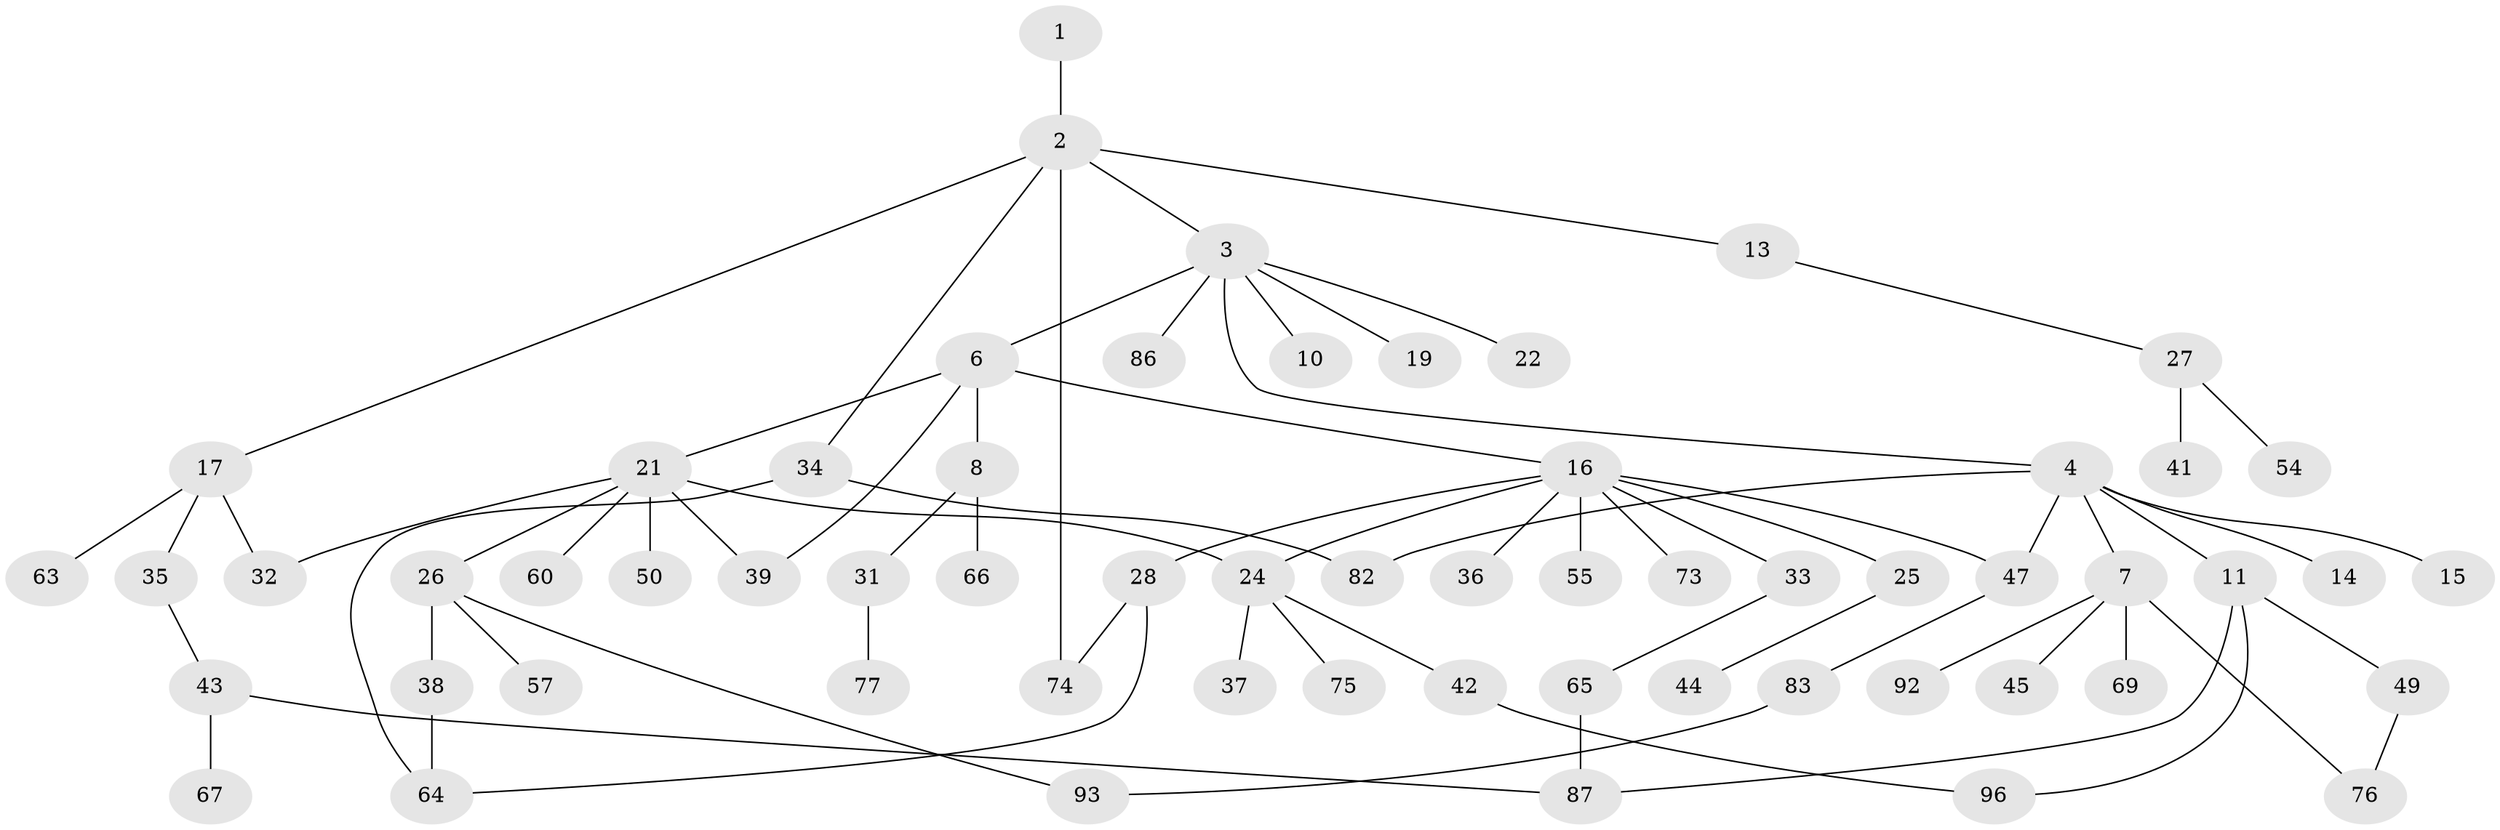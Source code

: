 // original degree distribution, {2: 0.3020833333333333, 4: 0.09375, 8: 0.010416666666666666, 5: 0.03125, 6: 0.03125, 3: 0.16666666666666666, 1: 0.3645833333333333}
// Generated by graph-tools (version 1.1) at 2025/10/02/27/25 16:10:55]
// undirected, 61 vertices, 73 edges
graph export_dot {
graph [start="1"]
  node [color=gray90,style=filled];
  1 [super="+68"];
  2 [super="+5"];
  3 [super="+94"];
  4 [super="+9"];
  6 [super="+23"];
  7 [super="+56"];
  8 [super="+12"];
  10 [super="+40"];
  11 [super="+18"];
  13;
  14;
  15 [super="+88"];
  16 [super="+20"];
  17 [super="+58"];
  19;
  21 [super="+30"];
  22 [super="+52"];
  24 [super="+29"];
  25 [super="+79"];
  26 [super="+51"];
  27;
  28 [super="+71"];
  31 [super="+53"];
  32 [super="+70"];
  33 [super="+72"];
  34 [super="+59"];
  35 [super="+91"];
  36 [super="+90"];
  37;
  38;
  39 [super="+46"];
  41;
  42 [super="+89"];
  43 [super="+61"];
  44 [super="+48"];
  45;
  47 [super="+62"];
  49 [super="+81"];
  50 [super="+85"];
  54;
  55;
  57;
  60;
  63;
  64 [super="+78"];
  65;
  66;
  67;
  69;
  73;
  74;
  75;
  76 [super="+80"];
  77;
  82 [super="+84"];
  83;
  86;
  87 [super="+95"];
  92;
  93;
  96;
  1 -- 2;
  2 -- 3;
  2 -- 13;
  2 -- 17;
  2 -- 34;
  2 -- 74;
  3 -- 4;
  3 -- 6;
  3 -- 10;
  3 -- 19;
  3 -- 22;
  3 -- 86;
  4 -- 7;
  4 -- 15;
  4 -- 47;
  4 -- 82;
  4 -- 11;
  4 -- 14;
  6 -- 8;
  6 -- 16;
  6 -- 21;
  6 -- 39;
  7 -- 45;
  7 -- 92;
  7 -- 76;
  7 -- 69;
  8 -- 66;
  8 -- 31;
  11 -- 49;
  11 -- 96;
  11 -- 87;
  13 -- 27;
  16 -- 36;
  16 -- 73;
  16 -- 47;
  16 -- 33;
  16 -- 55;
  16 -- 24;
  16 -- 25;
  16 -- 28;
  17 -- 35;
  17 -- 63;
  17 -- 32;
  21 -- 26;
  21 -- 32;
  21 -- 39;
  21 -- 24;
  21 -- 50;
  21 -- 60;
  24 -- 42;
  24 -- 75;
  24 -- 37;
  25 -- 44;
  26 -- 38 [weight=2];
  26 -- 57;
  26 -- 93;
  27 -- 41;
  27 -- 54;
  28 -- 64;
  28 -- 74;
  31 -- 77;
  33 -- 65;
  34 -- 82;
  34 -- 64;
  35 -- 43;
  38 -- 64;
  42 -- 96;
  43 -- 67;
  43 -- 87;
  47 -- 83;
  49 -- 76;
  65 -- 87;
  83 -- 93;
}
